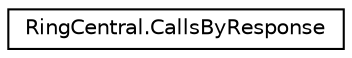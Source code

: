 digraph "Graphical Class Hierarchy"
{
 // LATEX_PDF_SIZE
  edge [fontname="Helvetica",fontsize="10",labelfontname="Helvetica",labelfontsize="10"];
  node [fontname="Helvetica",fontsize="10",shape=record];
  rankdir="LR";
  Node0 [label="RingCentral.CallsByResponse",height=0.2,width=0.4,color="black", fillcolor="white", style="filled",URL="$classRingCentral_1_1CallsByResponse.html",tooltip="Data for calls with breakdown by response (Answered, NotAnswered, Connected, NotConnected)"];
}
